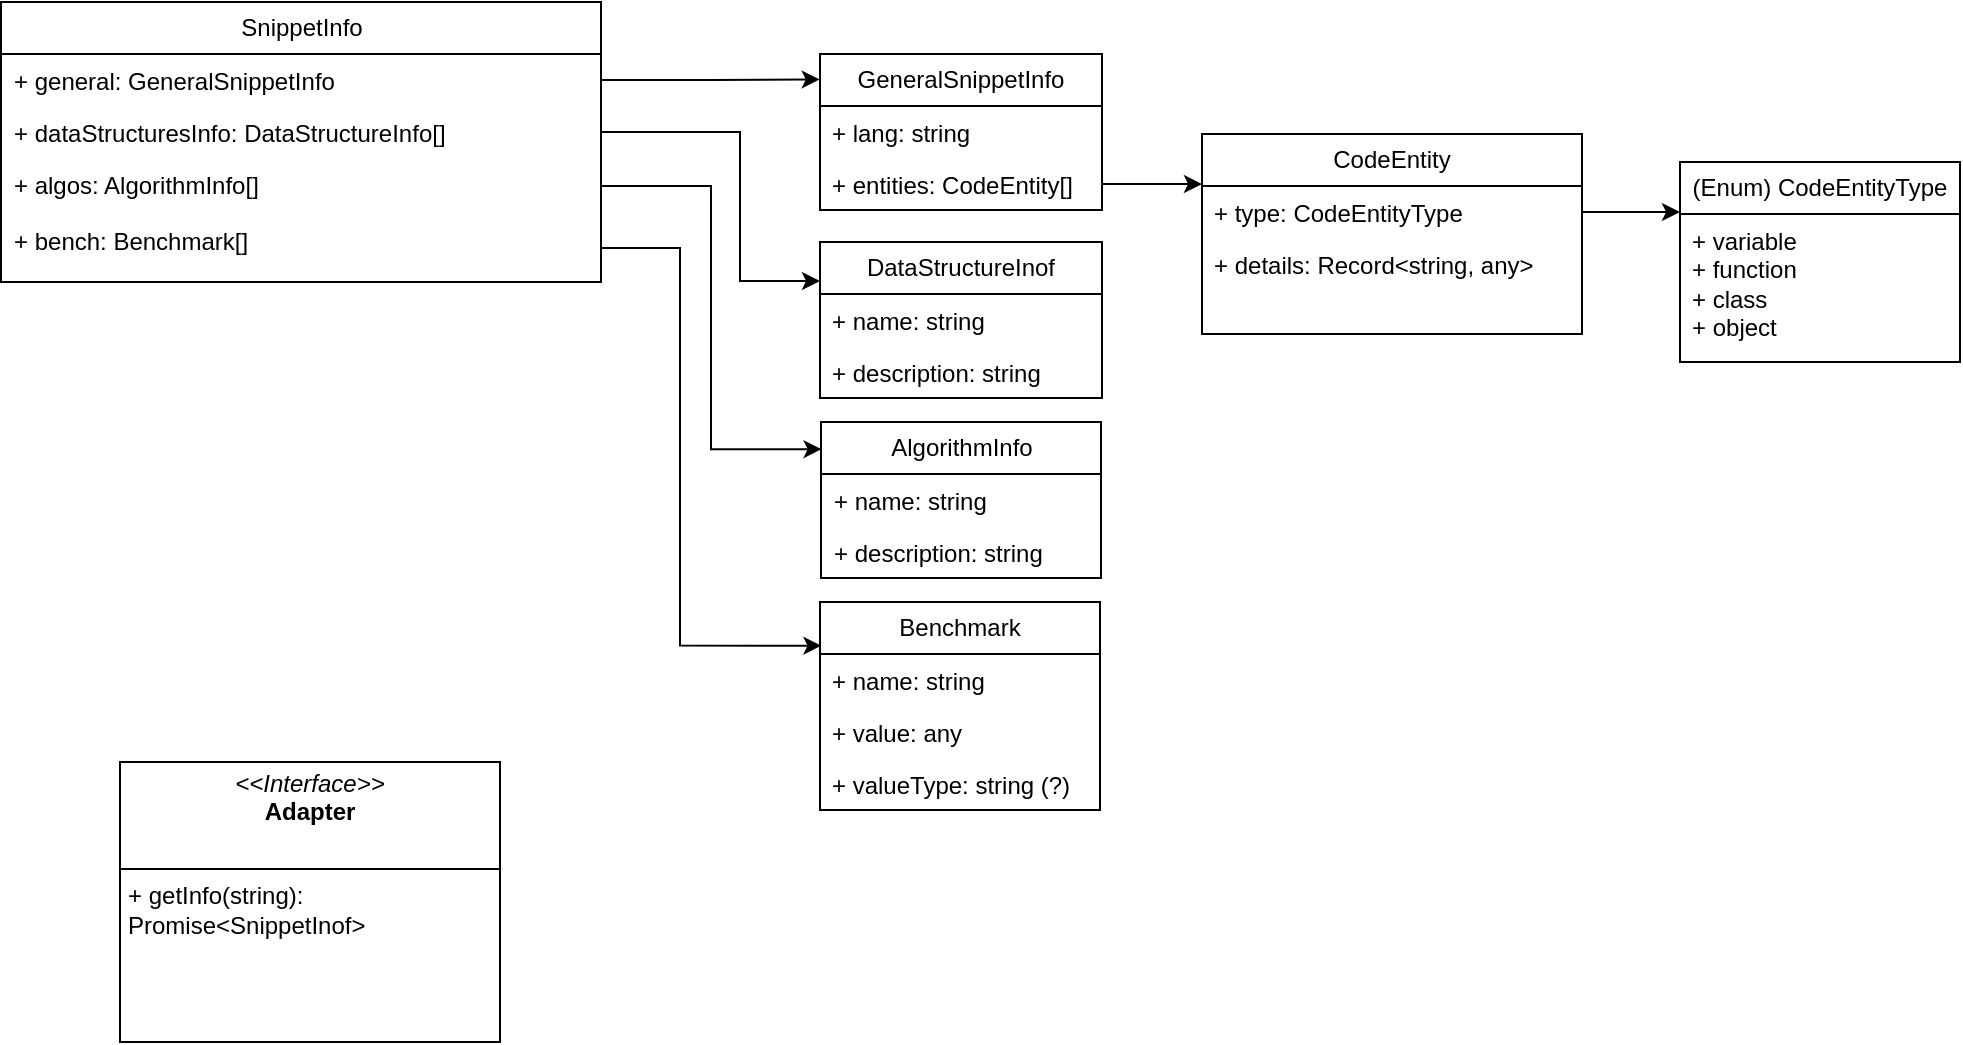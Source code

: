 <mxfile version="25.0.2">
  <diagram name="Page-1" id="8gXzV0OUMFn3JsHwJZUX">
    <mxGraphModel dx="1183" dy="697" grid="1" gridSize="10" guides="1" tooltips="1" connect="1" arrows="1" fold="1" page="1" pageScale="1" pageWidth="850" pageHeight="1100" math="0" shadow="0">
      <root>
        <mxCell id="0" />
        <mxCell id="1" parent="0" />
        <mxCell id="Uxt6oB2ky7lAbn80b82d-1" value="GeneralSnippetInfo" style="swimlane;fontStyle=0;childLayout=stackLayout;horizontal=1;startSize=26;fillColor=none;horizontalStack=0;resizeParent=1;resizeParentMax=0;resizeLast=0;collapsible=1;marginBottom=0;whiteSpace=wrap;html=1;" vertex="1" parent="1">
          <mxGeometry x="450" y="66" width="141" height="78" as="geometry" />
        </mxCell>
        <mxCell id="Uxt6oB2ky7lAbn80b82d-2" value="+ lang: string" style="text;strokeColor=none;fillColor=none;align=left;verticalAlign=top;spacingLeft=4;spacingRight=4;overflow=hidden;rotatable=0;points=[[0,0.5],[1,0.5]];portConstraint=eastwest;whiteSpace=wrap;html=1;" vertex="1" parent="Uxt6oB2ky7lAbn80b82d-1">
          <mxGeometry y="26" width="141" height="26" as="geometry" />
        </mxCell>
        <mxCell id="Uxt6oB2ky7lAbn80b82d-3" value="+ entities: CodeEntity[]" style="text;strokeColor=none;fillColor=none;align=left;verticalAlign=top;spacingLeft=4;spacingRight=4;overflow=hidden;rotatable=0;points=[[0,0.5],[1,0.5]];portConstraint=eastwest;whiteSpace=wrap;html=1;" vertex="1" parent="Uxt6oB2ky7lAbn80b82d-1">
          <mxGeometry y="52" width="141" height="26" as="geometry" />
        </mxCell>
        <mxCell id="Uxt6oB2ky7lAbn80b82d-5" value="CodeEntity" style="swimlane;fontStyle=0;childLayout=stackLayout;horizontal=1;startSize=26;fillColor=none;horizontalStack=0;resizeParent=1;resizeParentMax=0;resizeLast=0;collapsible=1;marginBottom=0;whiteSpace=wrap;html=1;" vertex="1" parent="1">
          <mxGeometry x="641" y="106" width="190" height="100" as="geometry" />
        </mxCell>
        <mxCell id="Uxt6oB2ky7lAbn80b82d-6" value="+ type: CodeEntityType" style="text;strokeColor=none;fillColor=none;align=left;verticalAlign=top;spacingLeft=4;spacingRight=4;overflow=hidden;rotatable=0;points=[[0,0.5],[1,0.5]];portConstraint=eastwest;whiteSpace=wrap;html=1;" vertex="1" parent="Uxt6oB2ky7lAbn80b82d-5">
          <mxGeometry y="26" width="190" height="26" as="geometry" />
        </mxCell>
        <mxCell id="Uxt6oB2ky7lAbn80b82d-7" value="+ details: Record&amp;lt;string, any&amp;gt;" style="text;strokeColor=none;fillColor=none;align=left;verticalAlign=top;spacingLeft=4;spacingRight=4;overflow=hidden;rotatable=0;points=[[0,0.5],[1,0.5]];portConstraint=eastwest;whiteSpace=wrap;html=1;" vertex="1" parent="Uxt6oB2ky7lAbn80b82d-5">
          <mxGeometry y="52" width="190" height="48" as="geometry" />
        </mxCell>
        <mxCell id="Uxt6oB2ky7lAbn80b82d-8" value="(Enum) CodeEntityType" style="swimlane;fontStyle=0;childLayout=stackLayout;horizontal=1;startSize=26;fillColor=none;horizontalStack=0;resizeParent=1;resizeParentMax=0;resizeLast=0;collapsible=1;marginBottom=0;whiteSpace=wrap;html=1;" vertex="1" parent="1">
          <mxGeometry x="880" y="120" width="140" height="100" as="geometry" />
        </mxCell>
        <mxCell id="Uxt6oB2ky7lAbn80b82d-9" value="+ variable&lt;div&gt;+ function&lt;/div&gt;&lt;div&gt;+ class&lt;/div&gt;&lt;div&gt;+ object&lt;/div&gt;" style="text;strokeColor=none;fillColor=none;align=left;verticalAlign=top;spacingLeft=4;spacingRight=4;overflow=hidden;rotatable=0;points=[[0,0.5],[1,0.5]];portConstraint=eastwest;whiteSpace=wrap;html=1;" vertex="1" parent="Uxt6oB2ky7lAbn80b82d-8">
          <mxGeometry y="26" width="140" height="74" as="geometry" />
        </mxCell>
        <mxCell id="Uxt6oB2ky7lAbn80b82d-12" value="SnippetInfo" style="swimlane;fontStyle=0;childLayout=stackLayout;horizontal=1;startSize=26;fillColor=none;horizontalStack=0;resizeParent=1;resizeParentMax=0;resizeLast=0;collapsible=1;marginBottom=0;whiteSpace=wrap;html=1;" vertex="1" parent="1">
          <mxGeometry x="40.5" y="40" width="300" height="140" as="geometry" />
        </mxCell>
        <mxCell id="Uxt6oB2ky7lAbn80b82d-13" value="+ general: GeneralSnippetInfo" style="text;strokeColor=none;fillColor=none;align=left;verticalAlign=top;spacingLeft=4;spacingRight=4;overflow=hidden;rotatable=0;points=[[0,0.5],[1,0.5]];portConstraint=eastwest;whiteSpace=wrap;html=1;" vertex="1" parent="Uxt6oB2ky7lAbn80b82d-12">
          <mxGeometry y="26" width="300" height="26" as="geometry" />
        </mxCell>
        <mxCell id="Uxt6oB2ky7lAbn80b82d-14" value="+ dataStructuresInfo: DataStructureInfo[]" style="text;strokeColor=none;fillColor=none;align=left;verticalAlign=top;spacingLeft=4;spacingRight=4;overflow=hidden;rotatable=0;points=[[0,0.5],[1,0.5]];portConstraint=eastwest;whiteSpace=wrap;html=1;" vertex="1" parent="Uxt6oB2ky7lAbn80b82d-12">
          <mxGeometry y="52" width="300" height="26" as="geometry" />
        </mxCell>
        <mxCell id="Uxt6oB2ky7lAbn80b82d-15" value="+ algos: AlgorithmInfo[]" style="text;strokeColor=none;fillColor=none;align=left;verticalAlign=top;spacingLeft=4;spacingRight=4;overflow=hidden;rotatable=0;points=[[0,0.5],[1,0.5]];portConstraint=eastwest;whiteSpace=wrap;html=1;" vertex="1" parent="Uxt6oB2ky7lAbn80b82d-12">
          <mxGeometry y="78" width="300" height="28" as="geometry" />
        </mxCell>
        <mxCell id="Uxt6oB2ky7lAbn80b82d-19" value="+ bench: Benchmark[]" style="text;strokeColor=none;fillColor=none;align=left;verticalAlign=top;spacingLeft=4;spacingRight=4;overflow=hidden;rotatable=0;points=[[0,0.5],[1,0.5]];portConstraint=eastwest;whiteSpace=wrap;html=1;" vertex="1" parent="Uxt6oB2ky7lAbn80b82d-12">
          <mxGeometry y="106" width="300" height="34" as="geometry" />
        </mxCell>
        <mxCell id="Uxt6oB2ky7lAbn80b82d-16" value="DataStructureInof" style="swimlane;fontStyle=0;childLayout=stackLayout;horizontal=1;startSize=26;fillColor=none;horizontalStack=0;resizeParent=1;resizeParentMax=0;resizeLast=0;collapsible=1;marginBottom=0;whiteSpace=wrap;html=1;" vertex="1" parent="1">
          <mxGeometry x="450" y="160" width="141" height="78" as="geometry">
            <mxRectangle x="450" y="160" width="130" height="30" as="alternateBounds" />
          </mxGeometry>
        </mxCell>
        <mxCell id="Uxt6oB2ky7lAbn80b82d-17" value="+ name: string" style="text;strokeColor=none;fillColor=none;align=left;verticalAlign=top;spacingLeft=4;spacingRight=4;overflow=hidden;rotatable=0;points=[[0,0.5],[1,0.5]];portConstraint=eastwest;whiteSpace=wrap;html=1;" vertex="1" parent="Uxt6oB2ky7lAbn80b82d-16">
          <mxGeometry y="26" width="141" height="26" as="geometry" />
        </mxCell>
        <mxCell id="Uxt6oB2ky7lAbn80b82d-18" value="+ description: string" style="text;strokeColor=none;fillColor=none;align=left;verticalAlign=top;spacingLeft=4;spacingRight=4;overflow=hidden;rotatable=0;points=[[0,0.5],[1,0.5]];portConstraint=eastwest;whiteSpace=wrap;html=1;" vertex="1" parent="Uxt6oB2ky7lAbn80b82d-16">
          <mxGeometry y="52" width="141" height="26" as="geometry" />
        </mxCell>
        <mxCell id="Uxt6oB2ky7lAbn80b82d-20" value="AlgorithmInfo" style="swimlane;fontStyle=0;childLayout=stackLayout;horizontal=1;startSize=26;fillColor=none;horizontalStack=0;resizeParent=1;resizeParentMax=0;resizeLast=0;collapsible=1;marginBottom=0;whiteSpace=wrap;html=1;" vertex="1" parent="1">
          <mxGeometry x="450.5" y="250" width="140" height="78" as="geometry">
            <mxRectangle x="451" y="250" width="110" height="30" as="alternateBounds" />
          </mxGeometry>
        </mxCell>
        <mxCell id="Uxt6oB2ky7lAbn80b82d-21" value="+ name: string" style="text;strokeColor=none;fillColor=none;align=left;verticalAlign=top;spacingLeft=4;spacingRight=4;overflow=hidden;rotatable=0;points=[[0,0.5],[1,0.5]];portConstraint=eastwest;whiteSpace=wrap;html=1;" vertex="1" parent="Uxt6oB2ky7lAbn80b82d-20">
          <mxGeometry y="26" width="140" height="26" as="geometry" />
        </mxCell>
        <mxCell id="Uxt6oB2ky7lAbn80b82d-22" value="+ description: string" style="text;strokeColor=none;fillColor=none;align=left;verticalAlign=top;spacingLeft=4;spacingRight=4;overflow=hidden;rotatable=0;points=[[0,0.5],[1,0.5]];portConstraint=eastwest;whiteSpace=wrap;html=1;" vertex="1" parent="Uxt6oB2ky7lAbn80b82d-20">
          <mxGeometry y="52" width="140" height="26" as="geometry" />
        </mxCell>
        <mxCell id="Uxt6oB2ky7lAbn80b82d-24" style="edgeStyle=orthogonalEdgeStyle;rounded=0;orthogonalLoop=1;jettySize=auto;html=1;exitX=1;exitY=0.5;exitDx=0;exitDy=0;entryX=-0.001;entryY=0.163;entryDx=0;entryDy=0;entryPerimeter=0;" edge="1" parent="1" source="Uxt6oB2ky7lAbn80b82d-13" target="Uxt6oB2ky7lAbn80b82d-1">
          <mxGeometry relative="1" as="geometry" />
        </mxCell>
        <mxCell id="Uxt6oB2ky7lAbn80b82d-25" style="edgeStyle=orthogonalEdgeStyle;rounded=0;orthogonalLoop=1;jettySize=auto;html=1;exitX=1;exitY=0.5;exitDx=0;exitDy=0;entryX=0;entryY=0.25;entryDx=0;entryDy=0;" edge="1" parent="1" source="Uxt6oB2ky7lAbn80b82d-14" target="Uxt6oB2ky7lAbn80b82d-16">
          <mxGeometry relative="1" as="geometry">
            <Array as="points">
              <mxPoint x="410" y="105" />
              <mxPoint x="410" y="180" />
            </Array>
          </mxGeometry>
        </mxCell>
        <mxCell id="Uxt6oB2ky7lAbn80b82d-26" style="edgeStyle=orthogonalEdgeStyle;rounded=0;orthogonalLoop=1;jettySize=auto;html=1;exitX=1;exitY=0.5;exitDx=0;exitDy=0;entryX=0;entryY=0.25;entryDx=0;entryDy=0;" edge="1" parent="1" source="Uxt6oB2ky7lAbn80b82d-3" target="Uxt6oB2ky7lAbn80b82d-5">
          <mxGeometry relative="1" as="geometry" />
        </mxCell>
        <mxCell id="Uxt6oB2ky7lAbn80b82d-27" value="" style="edgeStyle=orthogonalEdgeStyle;rounded=0;orthogonalLoop=1;jettySize=auto;html=1;entryX=0;entryY=0.25;entryDx=0;entryDy=0;" edge="1" parent="1" source="Uxt6oB2ky7lAbn80b82d-6" target="Uxt6oB2ky7lAbn80b82d-8">
          <mxGeometry relative="1" as="geometry" />
        </mxCell>
        <mxCell id="Uxt6oB2ky7lAbn80b82d-28" style="edgeStyle=orthogonalEdgeStyle;rounded=0;orthogonalLoop=1;jettySize=auto;html=1;exitX=1;exitY=0.5;exitDx=0;exitDy=0;entryX=0.002;entryY=0.174;entryDx=0;entryDy=0;entryPerimeter=0;" edge="1" parent="1" source="Uxt6oB2ky7lAbn80b82d-15" target="Uxt6oB2ky7lAbn80b82d-20">
          <mxGeometry relative="1" as="geometry" />
        </mxCell>
        <mxCell id="Uxt6oB2ky7lAbn80b82d-29" value="Benchmark" style="swimlane;fontStyle=0;childLayout=stackLayout;horizontal=1;startSize=26;fillColor=none;horizontalStack=0;resizeParent=1;resizeParentMax=0;resizeLast=0;collapsible=1;marginBottom=0;whiteSpace=wrap;html=1;" vertex="1" parent="1">
          <mxGeometry x="450" y="340" width="140" height="104" as="geometry" />
        </mxCell>
        <mxCell id="Uxt6oB2ky7lAbn80b82d-30" value="+ name: string" style="text;strokeColor=none;fillColor=none;align=left;verticalAlign=top;spacingLeft=4;spacingRight=4;overflow=hidden;rotatable=0;points=[[0,0.5],[1,0.5]];portConstraint=eastwest;whiteSpace=wrap;html=1;" vertex="1" parent="Uxt6oB2ky7lAbn80b82d-29">
          <mxGeometry y="26" width="140" height="26" as="geometry" />
        </mxCell>
        <mxCell id="Uxt6oB2ky7lAbn80b82d-31" value="+ value: any" style="text;strokeColor=none;fillColor=none;align=left;verticalAlign=top;spacingLeft=4;spacingRight=4;overflow=hidden;rotatable=0;points=[[0,0.5],[1,0.5]];portConstraint=eastwest;whiteSpace=wrap;html=1;" vertex="1" parent="Uxt6oB2ky7lAbn80b82d-29">
          <mxGeometry y="52" width="140" height="26" as="geometry" />
        </mxCell>
        <mxCell id="Uxt6oB2ky7lAbn80b82d-32" value="+ valueType: string (?)" style="text;strokeColor=none;fillColor=none;align=left;verticalAlign=top;spacingLeft=4;spacingRight=4;overflow=hidden;rotatable=0;points=[[0,0.5],[1,0.5]];portConstraint=eastwest;whiteSpace=wrap;html=1;" vertex="1" parent="Uxt6oB2ky7lAbn80b82d-29">
          <mxGeometry y="78" width="140" height="26" as="geometry" />
        </mxCell>
        <mxCell id="Uxt6oB2ky7lAbn80b82d-33" style="edgeStyle=orthogonalEdgeStyle;rounded=0;orthogonalLoop=1;jettySize=auto;html=1;exitX=1;exitY=0.5;exitDx=0;exitDy=0;entryX=0.005;entryY=0.21;entryDx=0;entryDy=0;entryPerimeter=0;" edge="1" parent="1" source="Uxt6oB2ky7lAbn80b82d-19" target="Uxt6oB2ky7lAbn80b82d-29">
          <mxGeometry relative="1" as="geometry">
            <Array as="points">
              <mxPoint x="380" y="163" />
              <mxPoint x="380" y="362" />
            </Array>
          </mxGeometry>
        </mxCell>
        <mxCell id="Uxt6oB2ky7lAbn80b82d-39" value="&lt;p style=&quot;margin:0px;margin-top:4px;text-align:center;&quot;&gt;&lt;i&gt;&amp;lt;&amp;lt;Interface&amp;gt;&amp;gt;&lt;/i&gt;&lt;br&gt;&lt;b&gt;Adapter&lt;/b&gt;&lt;/p&gt;&lt;p style=&quot;margin:0px;margin-left:4px;&quot;&gt;&lt;br&gt;&lt;/p&gt;&lt;hr size=&quot;1&quot; style=&quot;border-style:solid;&quot;&gt;&lt;p style=&quot;margin:0px;margin-left:4px;&quot;&gt;+ getInfo(string): Promise&amp;lt;SnippetInof&amp;gt;&lt;br&gt;&lt;/p&gt;" style="verticalAlign=top;align=left;overflow=fill;html=1;whiteSpace=wrap;" vertex="1" parent="1">
          <mxGeometry x="100" y="420" width="190" height="140" as="geometry" />
        </mxCell>
      </root>
    </mxGraphModel>
  </diagram>
</mxfile>
